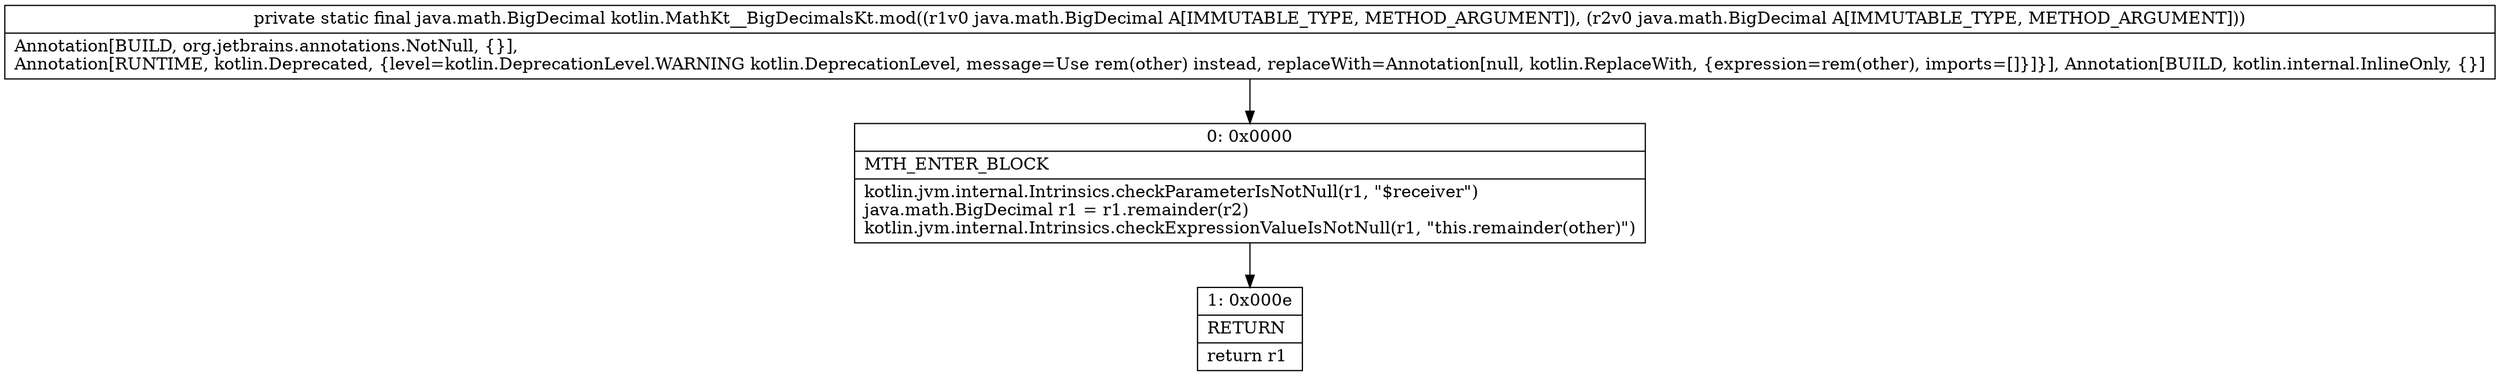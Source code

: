 digraph "CFG forkotlin.MathKt__BigDecimalsKt.mod(Ljava\/math\/BigDecimal;Ljava\/math\/BigDecimal;)Ljava\/math\/BigDecimal;" {
Node_0 [shape=record,label="{0\:\ 0x0000|MTH_ENTER_BLOCK\l|kotlin.jvm.internal.Intrinsics.checkParameterIsNotNull(r1, \"$receiver\")\ljava.math.BigDecimal r1 = r1.remainder(r2)\lkotlin.jvm.internal.Intrinsics.checkExpressionValueIsNotNull(r1, \"this.remainder(other)\")\l}"];
Node_1 [shape=record,label="{1\:\ 0x000e|RETURN\l|return r1\l}"];
MethodNode[shape=record,label="{private static final java.math.BigDecimal kotlin.MathKt__BigDecimalsKt.mod((r1v0 java.math.BigDecimal A[IMMUTABLE_TYPE, METHOD_ARGUMENT]), (r2v0 java.math.BigDecimal A[IMMUTABLE_TYPE, METHOD_ARGUMENT]))  | Annotation[BUILD, org.jetbrains.annotations.NotNull, \{\}], \lAnnotation[RUNTIME, kotlin.Deprecated, \{level=kotlin.DeprecationLevel.WARNING kotlin.DeprecationLevel, message=Use rem(other) instead, replaceWith=Annotation[null, kotlin.ReplaceWith, \{expression=rem(other), imports=[]\}]\}], Annotation[BUILD, kotlin.internal.InlineOnly, \{\}]\l}"];
MethodNode -> Node_0;
Node_0 -> Node_1;
}

